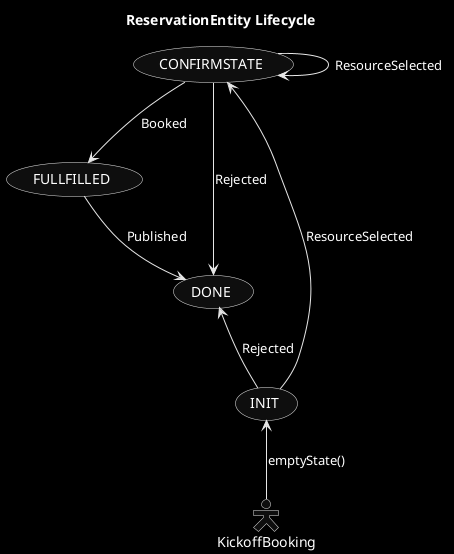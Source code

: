 @startuml
skinparam monochrome reverse
skinparam actorStyle hollow

title ReservationEntity Lifecycle
KickoffBooking -up-> (INIT): emptyState()
(INIT) --> (CONFIRMSTATE): ResourceSelected
(CONFIRMSTATE) --> (CONFIRMSTATE): ResourceSelected
(DONE) <-down- (INIT): Rejected
(DONE) <-- (CONFIRMSTATE): Rejected
(FULLFILLED) <-up- (CONFIRMSTATE): Booked
(FULLFILLED) --> (DONE): Published
@enduml